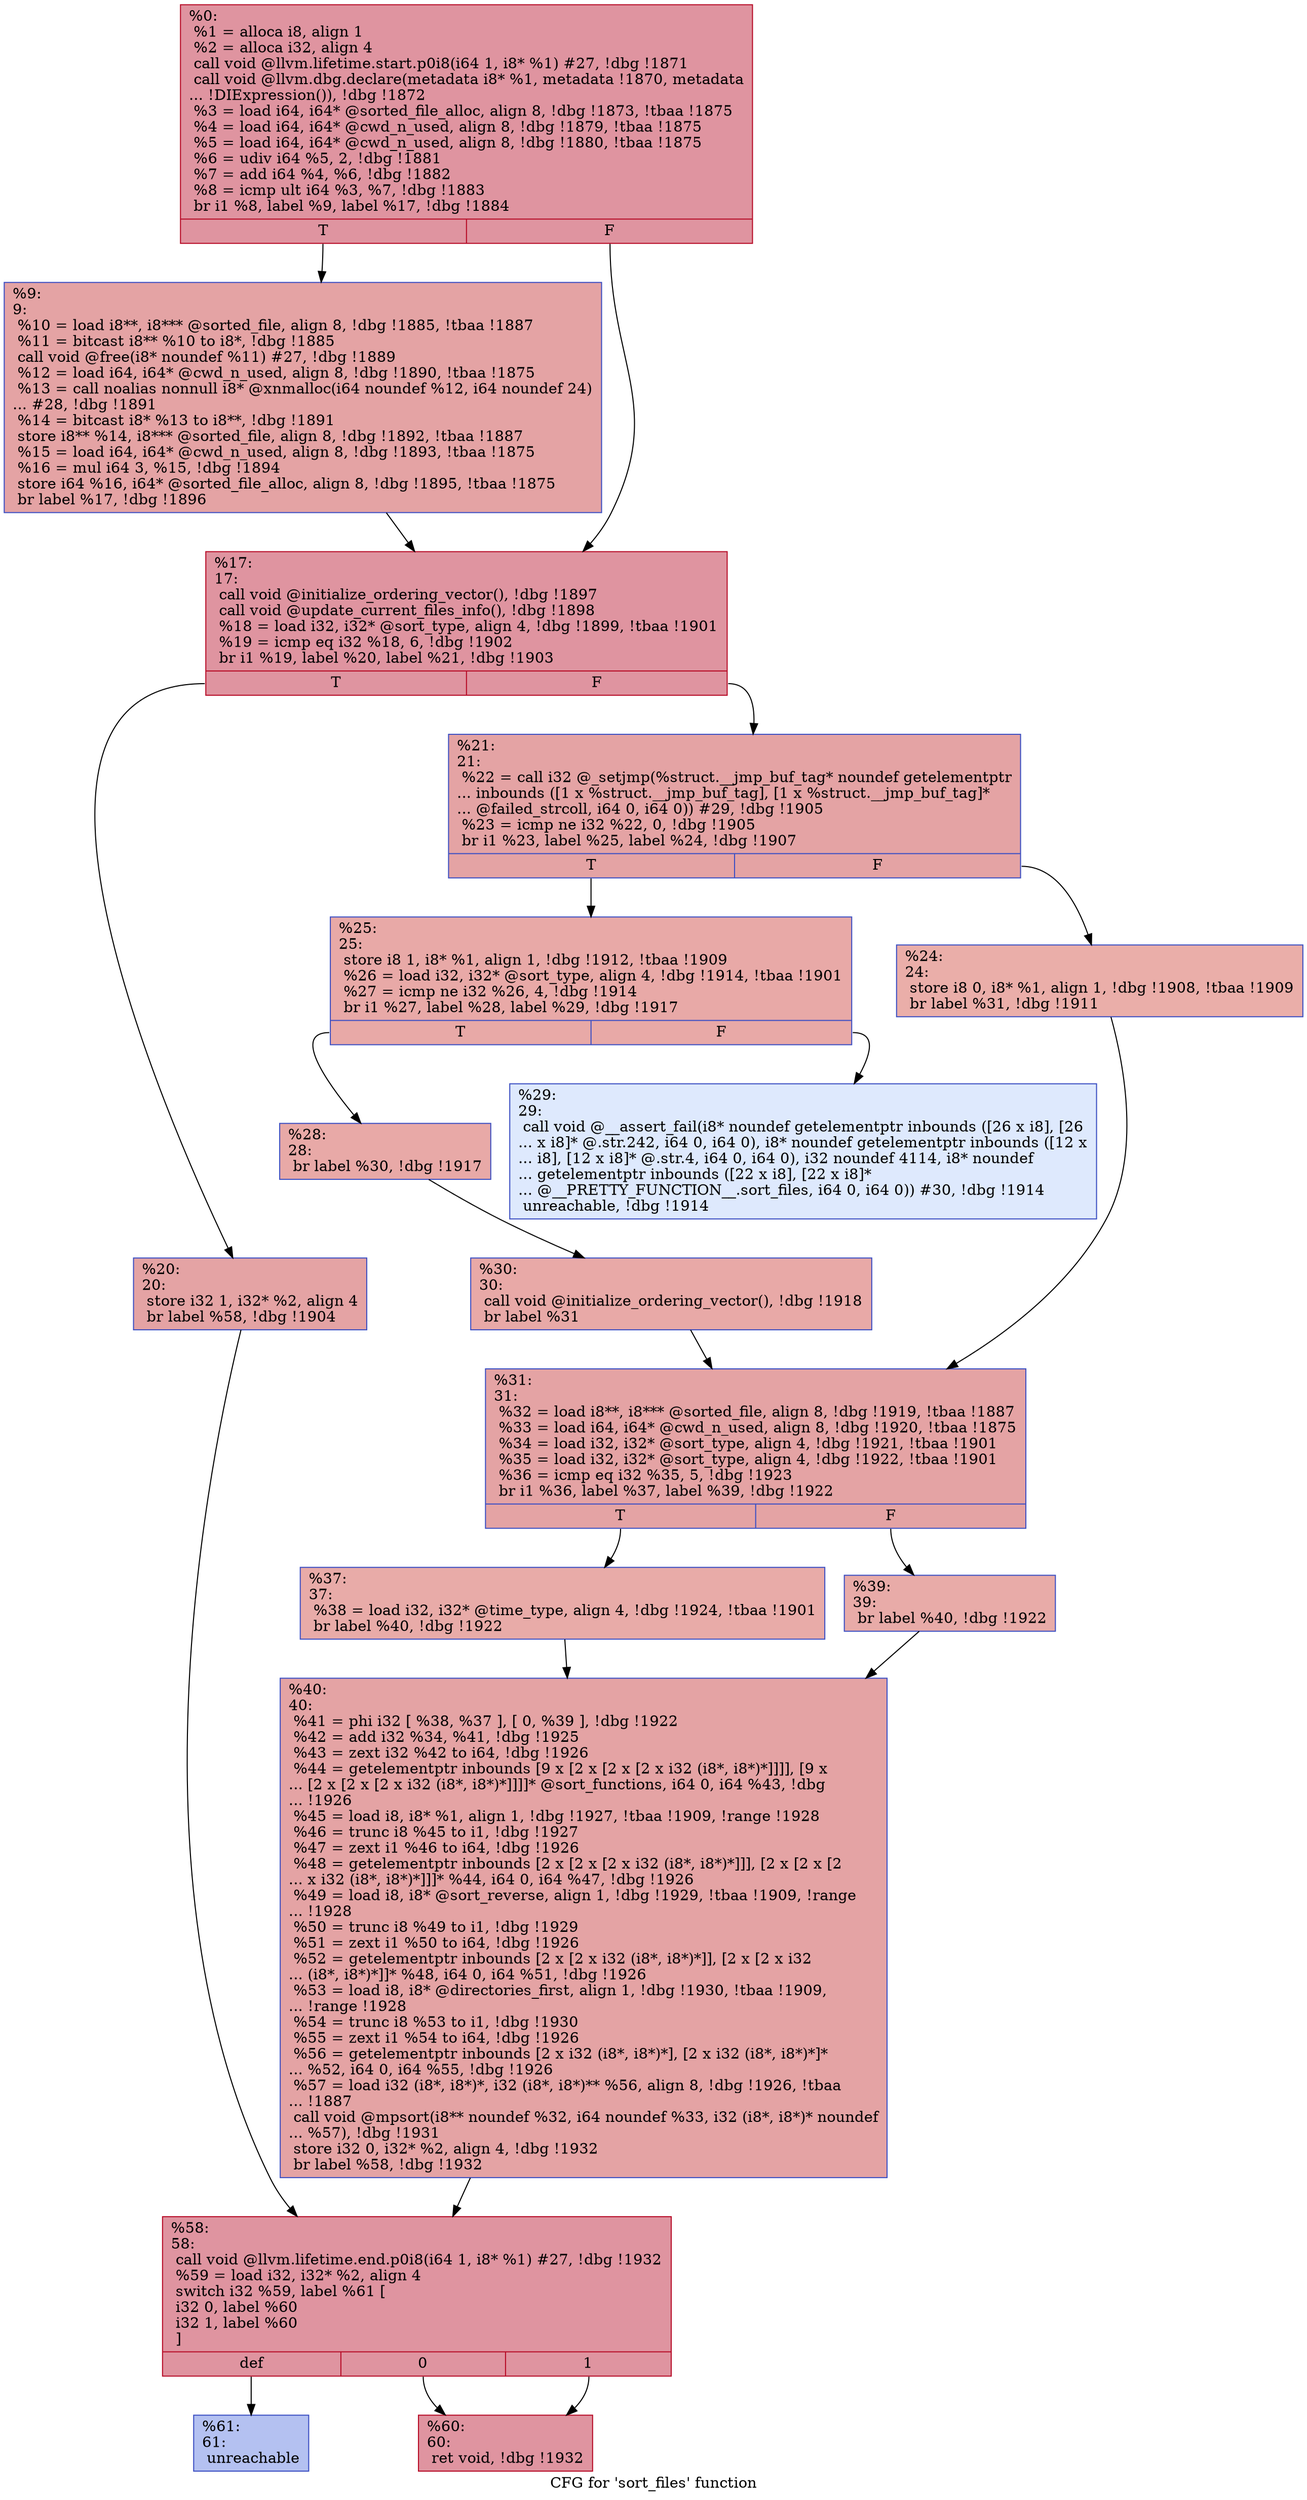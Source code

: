 digraph "CFG for 'sort_files' function" {
	label="CFG for 'sort_files' function";

	Node0x1fbbe10 [shape=record,color="#b70d28ff", style=filled, fillcolor="#b70d2870",label="{%0:\l  %1 = alloca i8, align 1\l  %2 = alloca i32, align 4\l  call void @llvm.lifetime.start.p0i8(i64 1, i8* %1) #27, !dbg !1871\l  call void @llvm.dbg.declare(metadata i8* %1, metadata !1870, metadata\l... !DIExpression()), !dbg !1872\l  %3 = load i64, i64* @sorted_file_alloc, align 8, !dbg !1873, !tbaa !1875\l  %4 = load i64, i64* @cwd_n_used, align 8, !dbg !1879, !tbaa !1875\l  %5 = load i64, i64* @cwd_n_used, align 8, !dbg !1880, !tbaa !1875\l  %6 = udiv i64 %5, 2, !dbg !1881\l  %7 = add i64 %4, %6, !dbg !1882\l  %8 = icmp ult i64 %3, %7, !dbg !1883\l  br i1 %8, label %9, label %17, !dbg !1884\l|{<s0>T|<s1>F}}"];
	Node0x1fbbe10:s0 -> Node0x1fbbf30;
	Node0x1fbbe10:s1 -> Node0x1fbbf80;
	Node0x1fbbf30 [shape=record,color="#3d50c3ff", style=filled, fillcolor="#c32e3170",label="{%9:\l9:                                                \l  %10 = load i8**, i8*** @sorted_file, align 8, !dbg !1885, !tbaa !1887\l  %11 = bitcast i8** %10 to i8*, !dbg !1885\l  call void @free(i8* noundef %11) #27, !dbg !1889\l  %12 = load i64, i64* @cwd_n_used, align 8, !dbg !1890, !tbaa !1875\l  %13 = call noalias nonnull i8* @xnmalloc(i64 noundef %12, i64 noundef 24)\l... #28, !dbg !1891\l  %14 = bitcast i8* %13 to i8**, !dbg !1891\l  store i8** %14, i8*** @sorted_file, align 8, !dbg !1892, !tbaa !1887\l  %15 = load i64, i64* @cwd_n_used, align 8, !dbg !1893, !tbaa !1875\l  %16 = mul i64 3, %15, !dbg !1894\l  store i64 %16, i64* @sorted_file_alloc, align 8, !dbg !1895, !tbaa !1875\l  br label %17, !dbg !1896\l}"];
	Node0x1fbbf30 -> Node0x1fbbf80;
	Node0x1fbbf80 [shape=record,color="#b70d28ff", style=filled, fillcolor="#b70d2870",label="{%17:\l17:                                               \l  call void @initialize_ordering_vector(), !dbg !1897\l  call void @update_current_files_info(), !dbg !1898\l  %18 = load i32, i32* @sort_type, align 4, !dbg !1899, !tbaa !1901\l  %19 = icmp eq i32 %18, 6, !dbg !1902\l  br i1 %19, label %20, label %21, !dbg !1903\l|{<s0>T|<s1>F}}"];
	Node0x1fbbf80:s0 -> Node0x1fbbfd0;
	Node0x1fbbf80:s1 -> Node0x1fbc020;
	Node0x1fbbfd0 [shape=record,color="#3d50c3ff", style=filled, fillcolor="#c32e3170",label="{%20:\l20:                                               \l  store i32 1, i32* %2, align 4\l  br label %58, !dbg !1904\l}"];
	Node0x1fbbfd0 -> Node0x1fbc340;
	Node0x1fbc020 [shape=record,color="#3d50c3ff", style=filled, fillcolor="#c32e3170",label="{%21:\l21:                                               \l  %22 = call i32 @_setjmp(%struct.__jmp_buf_tag* noundef getelementptr\l... inbounds ([1 x %struct.__jmp_buf_tag], [1 x %struct.__jmp_buf_tag]*\l... @failed_strcoll, i64 0, i64 0)) #29, !dbg !1905\l  %23 = icmp ne i32 %22, 0, !dbg !1905\l  br i1 %23, label %25, label %24, !dbg !1907\l|{<s0>T|<s1>F}}"];
	Node0x1fbc020:s0 -> Node0x1fbc0c0;
	Node0x1fbc020:s1 -> Node0x1fbc070;
	Node0x1fbc070 [shape=record,color="#3d50c3ff", style=filled, fillcolor="#d0473d70",label="{%24:\l24:                                               \l  store i8 0, i8* %1, align 1, !dbg !1908, !tbaa !1909\l  br label %31, !dbg !1911\l}"];
	Node0x1fbc070 -> Node0x1fbc200;
	Node0x1fbc0c0 [shape=record,color="#3d50c3ff", style=filled, fillcolor="#ca3b3770",label="{%25:\l25:                                               \l  store i8 1, i8* %1, align 1, !dbg !1912, !tbaa !1909\l  %26 = load i32, i32* @sort_type, align 4, !dbg !1914, !tbaa !1901\l  %27 = icmp ne i32 %26, 4, !dbg !1914\l  br i1 %27, label %28, label %29, !dbg !1917\l|{<s0>T|<s1>F}}"];
	Node0x1fbc0c0:s0 -> Node0x1fbc110;
	Node0x1fbc0c0:s1 -> Node0x1fbc160;
	Node0x1fbc110 [shape=record,color="#3d50c3ff", style=filled, fillcolor="#ca3b3770",label="{%28:\l28:                                               \l  br label %30, !dbg !1917\l}"];
	Node0x1fbc110 -> Node0x1fbc1b0;
	Node0x1fbc160 [shape=record,color="#3d50c3ff", style=filled, fillcolor="#b5cdfa70",label="{%29:\l29:                                               \l  call void @__assert_fail(i8* noundef getelementptr inbounds ([26 x i8], [26\l... x i8]* @.str.242, i64 0, i64 0), i8* noundef getelementptr inbounds ([12 x\l... i8], [12 x i8]* @.str.4, i64 0, i64 0), i32 noundef 4114, i8* noundef\l... getelementptr inbounds ([22 x i8], [22 x i8]*\l... @__PRETTY_FUNCTION__.sort_files, i64 0, i64 0)) #30, !dbg !1914\l  unreachable, !dbg !1914\l}"];
	Node0x1fbc1b0 [shape=record,color="#3d50c3ff", style=filled, fillcolor="#ca3b3770",label="{%30:\l30:                                               \l  call void @initialize_ordering_vector(), !dbg !1918\l  br label %31\l}"];
	Node0x1fbc1b0 -> Node0x1fbc200;
	Node0x1fbc200 [shape=record,color="#3d50c3ff", style=filled, fillcolor="#c32e3170",label="{%31:\l31:                                               \l  %32 = load i8**, i8*** @sorted_file, align 8, !dbg !1919, !tbaa !1887\l  %33 = load i64, i64* @cwd_n_used, align 8, !dbg !1920, !tbaa !1875\l  %34 = load i32, i32* @sort_type, align 4, !dbg !1921, !tbaa !1901\l  %35 = load i32, i32* @sort_type, align 4, !dbg !1922, !tbaa !1901\l  %36 = icmp eq i32 %35, 5, !dbg !1923\l  br i1 %36, label %37, label %39, !dbg !1922\l|{<s0>T|<s1>F}}"];
	Node0x1fbc200:s0 -> Node0x1fbc250;
	Node0x1fbc200:s1 -> Node0x1fbc2a0;
	Node0x1fbc250 [shape=record,color="#3d50c3ff", style=filled, fillcolor="#cc403a70",label="{%37:\l37:                                               \l  %38 = load i32, i32* @time_type, align 4, !dbg !1924, !tbaa !1901\l  br label %40, !dbg !1922\l}"];
	Node0x1fbc250 -> Node0x1fbc2f0;
	Node0x1fbc2a0 [shape=record,color="#3d50c3ff", style=filled, fillcolor="#cc403a70",label="{%39:\l39:                                               \l  br label %40, !dbg !1922\l}"];
	Node0x1fbc2a0 -> Node0x1fbc2f0;
	Node0x1fbc2f0 [shape=record,color="#3d50c3ff", style=filled, fillcolor="#c32e3170",label="{%40:\l40:                                               \l  %41 = phi i32 [ %38, %37 ], [ 0, %39 ], !dbg !1922\l  %42 = add i32 %34, %41, !dbg !1925\l  %43 = zext i32 %42 to i64, !dbg !1926\l  %44 = getelementptr inbounds [9 x [2 x [2 x [2 x i32 (i8*, i8*)*]]]], [9 x\l... [2 x [2 x [2 x i32 (i8*, i8*)*]]]]* @sort_functions, i64 0, i64 %43, !dbg\l... !1926\l  %45 = load i8, i8* %1, align 1, !dbg !1927, !tbaa !1909, !range !1928\l  %46 = trunc i8 %45 to i1, !dbg !1927\l  %47 = zext i1 %46 to i64, !dbg !1926\l  %48 = getelementptr inbounds [2 x [2 x [2 x i32 (i8*, i8*)*]]], [2 x [2 x [2\l... x i32 (i8*, i8*)*]]]* %44, i64 0, i64 %47, !dbg !1926\l  %49 = load i8, i8* @sort_reverse, align 1, !dbg !1929, !tbaa !1909, !range\l... !1928\l  %50 = trunc i8 %49 to i1, !dbg !1929\l  %51 = zext i1 %50 to i64, !dbg !1926\l  %52 = getelementptr inbounds [2 x [2 x i32 (i8*, i8*)*]], [2 x [2 x i32\l... (i8*, i8*)*]]* %48, i64 0, i64 %51, !dbg !1926\l  %53 = load i8, i8* @directories_first, align 1, !dbg !1930, !tbaa !1909,\l... !range !1928\l  %54 = trunc i8 %53 to i1, !dbg !1930\l  %55 = zext i1 %54 to i64, !dbg !1926\l  %56 = getelementptr inbounds [2 x i32 (i8*, i8*)*], [2 x i32 (i8*, i8*)*]*\l... %52, i64 0, i64 %55, !dbg !1926\l  %57 = load i32 (i8*, i8*)*, i32 (i8*, i8*)** %56, align 8, !dbg !1926, !tbaa\l... !1887\l  call void @mpsort(i8** noundef %32, i64 noundef %33, i32 (i8*, i8*)* noundef\l... %57), !dbg !1931\l  store i32 0, i32* %2, align 4, !dbg !1932\l  br label %58, !dbg !1932\l}"];
	Node0x1fbc2f0 -> Node0x1fbc340;
	Node0x1fbc340 [shape=record,color="#b70d28ff", style=filled, fillcolor="#b70d2870",label="{%58:\l58:                                               \l  call void @llvm.lifetime.end.p0i8(i64 1, i8* %1) #27, !dbg !1932\l  %59 = load i32, i32* %2, align 4\l  switch i32 %59, label %61 [\l    i32 0, label %60\l    i32 1, label %60\l  ]\l|{<s0>def|<s1>0|<s2>1}}"];
	Node0x1fbc340:s0 -> Node0x1fbc3e0;
	Node0x1fbc340:s1 -> Node0x1fbc390;
	Node0x1fbc340:s2 -> Node0x1fbc390;
	Node0x1fbc390 [shape=record,color="#b70d28ff", style=filled, fillcolor="#b70d2870",label="{%60:\l60:                                               \l  ret void, !dbg !1932\l}"];
	Node0x1fbc3e0 [shape=record,color="#3d50c3ff", style=filled, fillcolor="#5572df70",label="{%61:\l61:                                               \l  unreachable\l}"];
}
